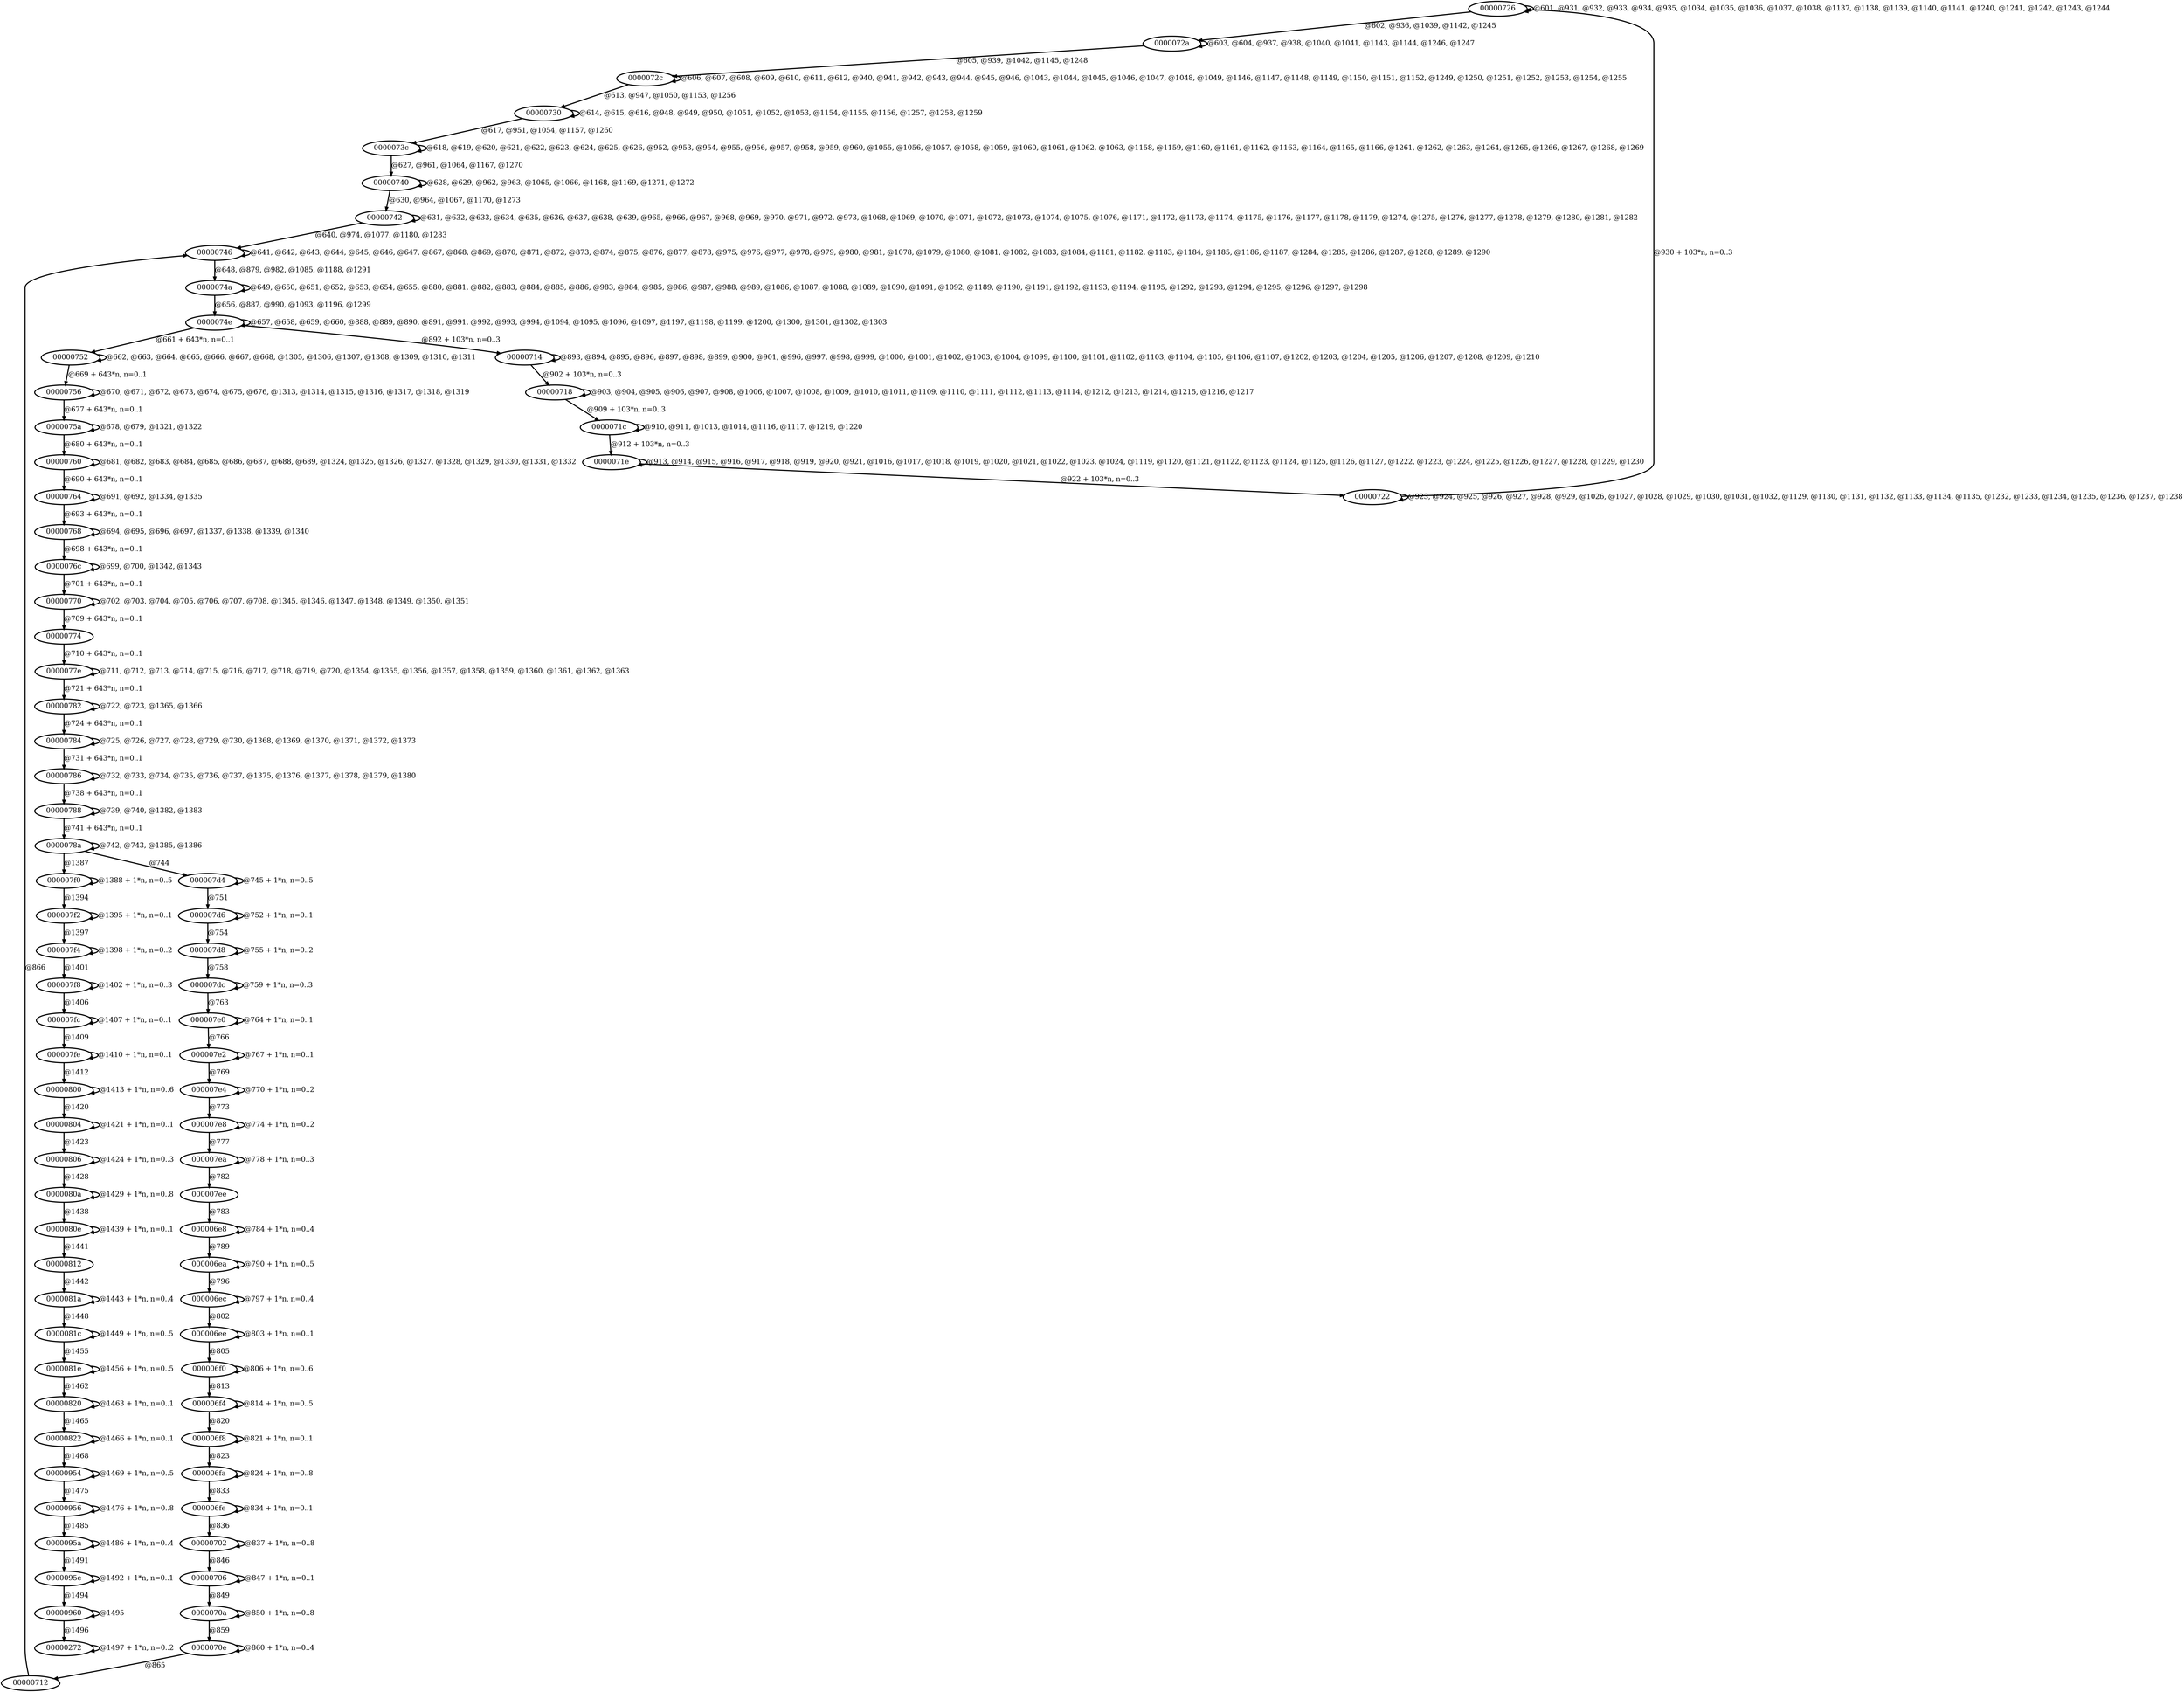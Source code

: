 digraph G {
        node [style=rounded, penwidth=3, fontsize=20, shape=oval];
        "00000726" -> "00000726" [label="@601, @931, @932, @933, @934, @935, @1034, @1035, @1036, @1037, @1038, @1137, @1138, @1139, @1140, @1141, @1240, @1241, @1242, @1243, @1244", color=black,arrowsize=1,style=bold,penwidth=3,fontsize=20];
"00000726" -> "0000072a" [label="@602, @936, @1039, @1142, @1245", color=black,arrowsize=1,style=bold,penwidth=3,fontsize=20];
"0000072a" -> "0000072a" [label="@603, @604, @937, @938, @1040, @1041, @1143, @1144, @1246, @1247", color=black,arrowsize=1,style=bold,penwidth=3,fontsize=20];
"0000072a" -> "0000072c" [label="@605, @939, @1042, @1145, @1248", color=black,arrowsize=1,style=bold,penwidth=3,fontsize=20];
"0000072c" -> "0000072c" [label="@606, @607, @608, @609, @610, @611, @612, @940, @941, @942, @943, @944, @945, @946, @1043, @1044, @1045, @1046, @1047, @1048, @1049, @1146, @1147, @1148, @1149, @1150, @1151, @1152, @1249, @1250, @1251, @1252, @1253, @1254, @1255", color=black,arrowsize=1,style=bold,penwidth=3,fontsize=20];
"0000072c" -> "00000730" [label="@613, @947, @1050, @1153, @1256", color=black,arrowsize=1,style=bold,penwidth=3,fontsize=20];
"00000730" -> "00000730" [label="@614, @615, @616, @948, @949, @950, @1051, @1052, @1053, @1154, @1155, @1156, @1257, @1258, @1259", color=black,arrowsize=1,style=bold,penwidth=3,fontsize=20];
"00000730" -> "0000073c" [label="@617, @951, @1054, @1157, @1260", color=black,arrowsize=1,style=bold,penwidth=3,fontsize=20];
"0000073c" -> "0000073c" [label="@618, @619, @620, @621, @622, @623, @624, @625, @626, @952, @953, @954, @955, @956, @957, @958, @959, @960, @1055, @1056, @1057, @1058, @1059, @1060, @1061, @1062, @1063, @1158, @1159, @1160, @1161, @1162, @1163, @1164, @1165, @1166, @1261, @1262, @1263, @1264, @1265, @1266, @1267, @1268, @1269", color=black,arrowsize=1,style=bold,penwidth=3,fontsize=20];
"0000073c" -> "00000740" [label="@627, @961, @1064, @1167, @1270", color=black,arrowsize=1,style=bold,penwidth=3,fontsize=20];
"00000740" -> "00000740" [label="@628, @629, @962, @963, @1065, @1066, @1168, @1169, @1271, @1272", color=black,arrowsize=1,style=bold,penwidth=3,fontsize=20];
"00000740" -> "00000742" [label="@630, @964, @1067, @1170, @1273", color=black,arrowsize=1,style=bold,penwidth=3,fontsize=20];
"00000742" -> "00000742" [label="@631, @632, @633, @634, @635, @636, @637, @638, @639, @965, @966, @967, @968, @969, @970, @971, @972, @973, @1068, @1069, @1070, @1071, @1072, @1073, @1074, @1075, @1076, @1171, @1172, @1173, @1174, @1175, @1176, @1177, @1178, @1179, @1274, @1275, @1276, @1277, @1278, @1279, @1280, @1281, @1282", color=black,arrowsize=1,style=bold,penwidth=3,fontsize=20];
"00000742" -> "00000746" [label="@640, @974, @1077, @1180, @1283", color=black,arrowsize=1,style=bold,penwidth=3,fontsize=20];
"00000746" -> "00000746" [label="@641, @642, @643, @644, @645, @646, @647, @867, @868, @869, @870, @871, @872, @873, @874, @875, @876, @877, @878, @975, @976, @977, @978, @979, @980, @981, @1078, @1079, @1080, @1081, @1082, @1083, @1084, @1181, @1182, @1183, @1184, @1185, @1186, @1187, @1284, @1285, @1286, @1287, @1288, @1289, @1290", color=black,arrowsize=1,style=bold,penwidth=3,fontsize=20];
"00000746" -> "0000074a" [label="@648, @879, @982, @1085, @1188, @1291", color=black,arrowsize=1,style=bold,penwidth=3,fontsize=20];
"0000074a" -> "0000074a" [label="@649, @650, @651, @652, @653, @654, @655, @880, @881, @882, @883, @884, @885, @886, @983, @984, @985, @986, @987, @988, @989, @1086, @1087, @1088, @1089, @1090, @1091, @1092, @1189, @1190, @1191, @1192, @1193, @1194, @1195, @1292, @1293, @1294, @1295, @1296, @1297, @1298", color=black,arrowsize=1,style=bold,penwidth=3,fontsize=20];
"0000074a" -> "0000074e" [label="@656, @887, @990, @1093, @1196, @1299", color=black,arrowsize=1,style=bold,penwidth=3,fontsize=20];
"0000074e" -> "0000074e" [label="@657, @658, @659, @660, @888, @889, @890, @891, @991, @992, @993, @994, @1094, @1095, @1096, @1097, @1197, @1198, @1199, @1200, @1300, @1301, @1302, @1303", color=black,arrowsize=1,style=bold,penwidth=3,fontsize=20];
"0000074e" -> "00000752" [label="@661 + 643*n, n=0..1", color=black,arrowsize=1,style=bold,penwidth=3,fontsize=20];
"00000752" -> "00000752" [label="@662, @663, @664, @665, @666, @667, @668, @1305, @1306, @1307, @1308, @1309, @1310, @1311", color=black,arrowsize=1,style=bold,penwidth=3,fontsize=20];
"00000752" -> "00000756" [label="@669 + 643*n, n=0..1", color=black,arrowsize=1,style=bold,penwidth=3,fontsize=20];
"00000756" -> "00000756" [label="@670, @671, @672, @673, @674, @675, @676, @1313, @1314, @1315, @1316, @1317, @1318, @1319", color=black,arrowsize=1,style=bold,penwidth=3,fontsize=20];
"00000756" -> "0000075a" [label="@677 + 643*n, n=0..1", color=black,arrowsize=1,style=bold,penwidth=3,fontsize=20];
"0000075a" -> "0000075a" [label="@678, @679, @1321, @1322", color=black,arrowsize=1,style=bold,penwidth=3,fontsize=20];
"0000075a" -> "00000760" [label="@680 + 643*n, n=0..1", color=black,arrowsize=1,style=bold,penwidth=3,fontsize=20];
"00000760" -> "00000760" [label="@681, @682, @683, @684, @685, @686, @687, @688, @689, @1324, @1325, @1326, @1327, @1328, @1329, @1330, @1331, @1332", color=black,arrowsize=1,style=bold,penwidth=3,fontsize=20];
"00000760" -> "00000764" [label="@690 + 643*n, n=0..1", color=black,arrowsize=1,style=bold,penwidth=3,fontsize=20];
"00000764" -> "00000764" [label="@691, @692, @1334, @1335", color=black,arrowsize=1,style=bold,penwidth=3,fontsize=20];
"00000764" -> "00000768" [label="@693 + 643*n, n=0..1", color=black,arrowsize=1,style=bold,penwidth=3,fontsize=20];
"00000768" -> "00000768" [label="@694, @695, @696, @697, @1337, @1338, @1339, @1340", color=black,arrowsize=1,style=bold,penwidth=3,fontsize=20];
"00000768" -> "0000076c" [label="@698 + 643*n, n=0..1", color=black,arrowsize=1,style=bold,penwidth=3,fontsize=20];
"0000076c" -> "0000076c" [label="@699, @700, @1342, @1343", color=black,arrowsize=1,style=bold,penwidth=3,fontsize=20];
"0000076c" -> "00000770" [label="@701 + 643*n, n=0..1", color=black,arrowsize=1,style=bold,penwidth=3,fontsize=20];
"00000770" -> "00000770" [label="@702, @703, @704, @705, @706, @707, @708, @1345, @1346, @1347, @1348, @1349, @1350, @1351", color=black,arrowsize=1,style=bold,penwidth=3,fontsize=20];
"00000770" -> "00000774" [label="@709 + 643*n, n=0..1", color=black,arrowsize=1,style=bold,penwidth=3,fontsize=20];
"00000774" -> "0000077e" [label="@710 + 643*n, n=0..1", color=black,arrowsize=1,style=bold,penwidth=3,fontsize=20];
"0000077e" -> "0000077e" [label="@711, @712, @713, @714, @715, @716, @717, @718, @719, @720, @1354, @1355, @1356, @1357, @1358, @1359, @1360, @1361, @1362, @1363", color=black,arrowsize=1,style=bold,penwidth=3,fontsize=20];
"0000077e" -> "00000782" [label="@721 + 643*n, n=0..1", color=black,arrowsize=1,style=bold,penwidth=3,fontsize=20];
"00000782" -> "00000782" [label="@722, @723, @1365, @1366", color=black,arrowsize=1,style=bold,penwidth=3,fontsize=20];
"00000782" -> "00000784" [label="@724 + 643*n, n=0..1", color=black,arrowsize=1,style=bold,penwidth=3,fontsize=20];
"00000784" -> "00000784" [label="@725, @726, @727, @728, @729, @730, @1368, @1369, @1370, @1371, @1372, @1373", color=black,arrowsize=1,style=bold,penwidth=3,fontsize=20];
"00000784" -> "00000786" [label="@731 + 643*n, n=0..1", color=black,arrowsize=1,style=bold,penwidth=3,fontsize=20];
"00000786" -> "00000786" [label="@732, @733, @734, @735, @736, @737, @1375, @1376, @1377, @1378, @1379, @1380", color=black,arrowsize=1,style=bold,penwidth=3,fontsize=20];
"00000786" -> "00000788" [label="@738 + 643*n, n=0..1", color=black,arrowsize=1,style=bold,penwidth=3,fontsize=20];
"00000788" -> "00000788" [label="@739, @740, @1382, @1383", color=black,arrowsize=1,style=bold,penwidth=3,fontsize=20];
"00000788" -> "0000078a" [label="@741 + 643*n, n=0..1", color=black,arrowsize=1,style=bold,penwidth=3,fontsize=20];
"0000078a" -> "0000078a" [label="@742, @743, @1385, @1386", color=black,arrowsize=1,style=bold,penwidth=3,fontsize=20];
"0000078a" -> "000007d4" [label="@744", color=black,arrowsize=1,style=bold,penwidth=3,fontsize=20];
"000007d4" -> "000007d4" [label="@745 + 1*n, n=0..5", color=black,arrowsize=1,style=bold,penwidth=3,fontsize=20];
"000007d4" -> "000007d6" [label="@751", color=black,arrowsize=1,style=bold,penwidth=3,fontsize=20];
"000007d6" -> "000007d6" [label="@752 + 1*n, n=0..1", color=black,arrowsize=1,style=bold,penwidth=3,fontsize=20];
"000007d6" -> "000007d8" [label="@754", color=black,arrowsize=1,style=bold,penwidth=3,fontsize=20];
"000007d8" -> "000007d8" [label="@755 + 1*n, n=0..2", color=black,arrowsize=1,style=bold,penwidth=3,fontsize=20];
"000007d8" -> "000007dc" [label="@758", color=black,arrowsize=1,style=bold,penwidth=3,fontsize=20];
"000007dc" -> "000007dc" [label="@759 + 1*n, n=0..3", color=black,arrowsize=1,style=bold,penwidth=3,fontsize=20];
"000007dc" -> "000007e0" [label="@763", color=black,arrowsize=1,style=bold,penwidth=3,fontsize=20];
"000007e0" -> "000007e0" [label="@764 + 1*n, n=0..1", color=black,arrowsize=1,style=bold,penwidth=3,fontsize=20];
"000007e0" -> "000007e2" [label="@766", color=black,arrowsize=1,style=bold,penwidth=3,fontsize=20];
"000007e2" -> "000007e2" [label="@767 + 1*n, n=0..1", color=black,arrowsize=1,style=bold,penwidth=3,fontsize=20];
"000007e2" -> "000007e4" [label="@769", color=black,arrowsize=1,style=bold,penwidth=3,fontsize=20];
"000007e4" -> "000007e4" [label="@770 + 1*n, n=0..2", color=black,arrowsize=1,style=bold,penwidth=3,fontsize=20];
"000007e4" -> "000007e8" [label="@773", color=black,arrowsize=1,style=bold,penwidth=3,fontsize=20];
"000007e8" -> "000007e8" [label="@774 + 1*n, n=0..2", color=black,arrowsize=1,style=bold,penwidth=3,fontsize=20];
"000007e8" -> "000007ea" [label="@777", color=black,arrowsize=1,style=bold,penwidth=3,fontsize=20];
"000007ea" -> "000007ea" [label="@778 + 1*n, n=0..3", color=black,arrowsize=1,style=bold,penwidth=3,fontsize=20];
"000007ea" -> "000007ee" [label="@782", color=black,arrowsize=1,style=bold,penwidth=3,fontsize=20];
"000007ee" -> "000006e8" [label="@783", color=black,arrowsize=1,style=bold,penwidth=3,fontsize=20];
"000006e8" -> "000006e8" [label="@784 + 1*n, n=0..4", color=black,arrowsize=1,style=bold,penwidth=3,fontsize=20];
"000006e8" -> "000006ea" [label="@789", color=black,arrowsize=1,style=bold,penwidth=3,fontsize=20];
"000006ea" -> "000006ea" [label="@790 + 1*n, n=0..5", color=black,arrowsize=1,style=bold,penwidth=3,fontsize=20];
"000006ea" -> "000006ec" [label="@796", color=black,arrowsize=1,style=bold,penwidth=3,fontsize=20];
"000006ec" -> "000006ec" [label="@797 + 1*n, n=0..4", color=black,arrowsize=1,style=bold,penwidth=3,fontsize=20];
"000006ec" -> "000006ee" [label="@802", color=black,arrowsize=1,style=bold,penwidth=3,fontsize=20];
"000006ee" -> "000006ee" [label="@803 + 1*n, n=0..1", color=black,arrowsize=1,style=bold,penwidth=3,fontsize=20];
"000006ee" -> "000006f0" [label="@805", color=black,arrowsize=1,style=bold,penwidth=3,fontsize=20];
"000006f0" -> "000006f0" [label="@806 + 1*n, n=0..6", color=black,arrowsize=1,style=bold,penwidth=3,fontsize=20];
"000006f0" -> "000006f4" [label="@813", color=black,arrowsize=1,style=bold,penwidth=3,fontsize=20];
"000006f4" -> "000006f4" [label="@814 + 1*n, n=0..5", color=black,arrowsize=1,style=bold,penwidth=3,fontsize=20];
"000006f4" -> "000006f8" [label="@820", color=black,arrowsize=1,style=bold,penwidth=3,fontsize=20];
"000006f8" -> "000006f8" [label="@821 + 1*n, n=0..1", color=black,arrowsize=1,style=bold,penwidth=3,fontsize=20];
"000006f8" -> "000006fa" [label="@823", color=black,arrowsize=1,style=bold,penwidth=3,fontsize=20];
"000006fa" -> "000006fa" [label="@824 + 1*n, n=0..8", color=black,arrowsize=1,style=bold,penwidth=3,fontsize=20];
"000006fa" -> "000006fe" [label="@833", color=black,arrowsize=1,style=bold,penwidth=3,fontsize=20];
"000006fe" -> "000006fe" [label="@834 + 1*n, n=0..1", color=black,arrowsize=1,style=bold,penwidth=3,fontsize=20];
"000006fe" -> "00000702" [label="@836", color=black,arrowsize=1,style=bold,penwidth=3,fontsize=20];
"00000702" -> "00000702" [label="@837 + 1*n, n=0..8", color=black,arrowsize=1,style=bold,penwidth=3,fontsize=20];
"00000702" -> "00000706" [label="@846", color=black,arrowsize=1,style=bold,penwidth=3,fontsize=20];
"00000706" -> "00000706" [label="@847 + 1*n, n=0..1", color=black,arrowsize=1,style=bold,penwidth=3,fontsize=20];
"00000706" -> "0000070a" [label="@849", color=black,arrowsize=1,style=bold,penwidth=3,fontsize=20];
"0000070a" -> "0000070a" [label="@850 + 1*n, n=0..8", color=black,arrowsize=1,style=bold,penwidth=3,fontsize=20];
"0000070a" -> "0000070e" [label="@859", color=black,arrowsize=1,style=bold,penwidth=3,fontsize=20];
"0000070e" -> "0000070e" [label="@860 + 1*n, n=0..4", color=black,arrowsize=1,style=bold,penwidth=3,fontsize=20];
"0000070e" -> "00000712" [label="@865", color=black,arrowsize=1,style=bold,penwidth=3,fontsize=20];
"00000712" -> "00000746" [label="@866", color=black,arrowsize=1,style=bold,penwidth=3,fontsize=20];
"0000074e" -> "00000714" [label="@892 + 103*n, n=0..3", color=black,arrowsize=1,style=bold,penwidth=3,fontsize=20];
"00000714" -> "00000714" [label="@893, @894, @895, @896, @897, @898, @899, @900, @901, @996, @997, @998, @999, @1000, @1001, @1002, @1003, @1004, @1099, @1100, @1101, @1102, @1103, @1104, @1105, @1106, @1107, @1202, @1203, @1204, @1205, @1206, @1207, @1208, @1209, @1210", color=black,arrowsize=1,style=bold,penwidth=3,fontsize=20];
"00000714" -> "00000718" [label="@902 + 103*n, n=0..3", color=black,arrowsize=1,style=bold,penwidth=3,fontsize=20];
"00000718" -> "00000718" [label="@903, @904, @905, @906, @907, @908, @1006, @1007, @1008, @1009, @1010, @1011, @1109, @1110, @1111, @1112, @1113, @1114, @1212, @1213, @1214, @1215, @1216, @1217", color=black,arrowsize=1,style=bold,penwidth=3,fontsize=20];
"00000718" -> "0000071c" [label="@909 + 103*n, n=0..3", color=black,arrowsize=1,style=bold,penwidth=3,fontsize=20];
"0000071c" -> "0000071c" [label="@910, @911, @1013, @1014, @1116, @1117, @1219, @1220", color=black,arrowsize=1,style=bold,penwidth=3,fontsize=20];
"0000071c" -> "0000071e" [label="@912 + 103*n, n=0..3", color=black,arrowsize=1,style=bold,penwidth=3,fontsize=20];
"0000071e" -> "0000071e" [label="@913, @914, @915, @916, @917, @918, @919, @920, @921, @1016, @1017, @1018, @1019, @1020, @1021, @1022, @1023, @1024, @1119, @1120, @1121, @1122, @1123, @1124, @1125, @1126, @1127, @1222, @1223, @1224, @1225, @1226, @1227, @1228, @1229, @1230", color=black,arrowsize=1,style=bold,penwidth=3,fontsize=20];
"0000071e" -> "00000722" [label="@922 + 103*n, n=0..3", color=black,arrowsize=1,style=bold,penwidth=3,fontsize=20];
"00000722" -> "00000722" [label="@923, @924, @925, @926, @927, @928, @929, @1026, @1027, @1028, @1029, @1030, @1031, @1032, @1129, @1130, @1131, @1132, @1133, @1134, @1135, @1232, @1233, @1234, @1235, @1236, @1237, @1238", color=black,arrowsize=1,style=bold,penwidth=3,fontsize=20];
"00000722" -> "00000726" [label="@930 + 103*n, n=0..3", color=black,arrowsize=1,style=bold,penwidth=3,fontsize=20];
"0000078a" -> "000007f0" [label="@1387", color=black,arrowsize=1,style=bold,penwidth=3,fontsize=20];
"000007f0" -> "000007f0" [label="@1388 + 1*n, n=0..5", color=black,arrowsize=1,style=bold,penwidth=3,fontsize=20];
"000007f0" -> "000007f2" [label="@1394", color=black,arrowsize=1,style=bold,penwidth=3,fontsize=20];
"000007f2" -> "000007f2" [label="@1395 + 1*n, n=0..1", color=black,arrowsize=1,style=bold,penwidth=3,fontsize=20];
"000007f2" -> "000007f4" [label="@1397", color=black,arrowsize=1,style=bold,penwidth=3,fontsize=20];
"000007f4" -> "000007f4" [label="@1398 + 1*n, n=0..2", color=black,arrowsize=1,style=bold,penwidth=3,fontsize=20];
"000007f4" -> "000007f8" [label="@1401", color=black,arrowsize=1,style=bold,penwidth=3,fontsize=20];
"000007f8" -> "000007f8" [label="@1402 + 1*n, n=0..3", color=black,arrowsize=1,style=bold,penwidth=3,fontsize=20];
"000007f8" -> "000007fc" [label="@1406", color=black,arrowsize=1,style=bold,penwidth=3,fontsize=20];
"000007fc" -> "000007fc" [label="@1407 + 1*n, n=0..1", color=black,arrowsize=1,style=bold,penwidth=3,fontsize=20];
"000007fc" -> "000007fe" [label="@1409", color=black,arrowsize=1,style=bold,penwidth=3,fontsize=20];
"000007fe" -> "000007fe" [label="@1410 + 1*n, n=0..1", color=black,arrowsize=1,style=bold,penwidth=3,fontsize=20];
"000007fe" -> "00000800" [label="@1412", color=black,arrowsize=1,style=bold,penwidth=3,fontsize=20];
"00000800" -> "00000800" [label="@1413 + 1*n, n=0..6", color=black,arrowsize=1,style=bold,penwidth=3,fontsize=20];
"00000800" -> "00000804" [label="@1420", color=black,arrowsize=1,style=bold,penwidth=3,fontsize=20];
"00000804" -> "00000804" [label="@1421 + 1*n, n=0..1", color=black,arrowsize=1,style=bold,penwidth=3,fontsize=20];
"00000804" -> "00000806" [label="@1423", color=black,arrowsize=1,style=bold,penwidth=3,fontsize=20];
"00000806" -> "00000806" [label="@1424 + 1*n, n=0..3", color=black,arrowsize=1,style=bold,penwidth=3,fontsize=20];
"00000806" -> "0000080a" [label="@1428", color=black,arrowsize=1,style=bold,penwidth=3,fontsize=20];
"0000080a" -> "0000080a" [label="@1429 + 1*n, n=0..8", color=black,arrowsize=1,style=bold,penwidth=3,fontsize=20];
"0000080a" -> "0000080e" [label="@1438", color=black,arrowsize=1,style=bold,penwidth=3,fontsize=20];
"0000080e" -> "0000080e" [label="@1439 + 1*n, n=0..1", color=black,arrowsize=1,style=bold,penwidth=3,fontsize=20];
"0000080e" -> "00000812" [label="@1441", color=black,arrowsize=1,style=bold,penwidth=3,fontsize=20];
"00000812" -> "0000081a" [label="@1442", color=black,arrowsize=1,style=bold,penwidth=3,fontsize=20];
"0000081a" -> "0000081a" [label="@1443 + 1*n, n=0..4", color=black,arrowsize=1,style=bold,penwidth=3,fontsize=20];
"0000081a" -> "0000081c" [label="@1448", color=black,arrowsize=1,style=bold,penwidth=3,fontsize=20];
"0000081c" -> "0000081c" [label="@1449 + 1*n, n=0..5", color=black,arrowsize=1,style=bold,penwidth=3,fontsize=20];
"0000081c" -> "0000081e" [label="@1455", color=black,arrowsize=1,style=bold,penwidth=3,fontsize=20];
"0000081e" -> "0000081e" [label="@1456 + 1*n, n=0..5", color=black,arrowsize=1,style=bold,penwidth=3,fontsize=20];
"0000081e" -> "00000820" [label="@1462", color=black,arrowsize=1,style=bold,penwidth=3,fontsize=20];
"00000820" -> "00000820" [label="@1463 + 1*n, n=0..1", color=black,arrowsize=1,style=bold,penwidth=3,fontsize=20];
"00000820" -> "00000822" [label="@1465", color=black,arrowsize=1,style=bold,penwidth=3,fontsize=20];
"00000822" -> "00000822" [label="@1466 + 1*n, n=0..1", color=black,arrowsize=1,style=bold,penwidth=3,fontsize=20];
"00000822" -> "00000954" [label="@1468", color=black,arrowsize=1,style=bold,penwidth=3,fontsize=20];
"00000954" -> "00000954" [label="@1469 + 1*n, n=0..5", color=black,arrowsize=1,style=bold,penwidth=3,fontsize=20];
"00000954" -> "00000956" [label="@1475", color=black,arrowsize=1,style=bold,penwidth=3,fontsize=20];
"00000956" -> "00000956" [label="@1476 + 1*n, n=0..8", color=black,arrowsize=1,style=bold,penwidth=3,fontsize=20];
"00000956" -> "0000095a" [label="@1485", color=black,arrowsize=1,style=bold,penwidth=3,fontsize=20];
"0000095a" -> "0000095a" [label="@1486 + 1*n, n=0..4", color=black,arrowsize=1,style=bold,penwidth=3,fontsize=20];
"0000095a" -> "0000095e" [label="@1491", color=black,arrowsize=1,style=bold,penwidth=3,fontsize=20];
"0000095e" -> "0000095e" [label="@1492 + 1*n, n=0..1", color=black,arrowsize=1,style=bold,penwidth=3,fontsize=20];
"0000095e" -> "00000960" [label="@1494", color=black,arrowsize=1,style=bold,penwidth=3,fontsize=20];
"00000960" -> "00000960" [label="@1495", color=black,arrowsize=1,style=bold,penwidth=3,fontsize=20];
"00000960" -> "00000272" [label="@1496", color=black,arrowsize=1,style=bold,penwidth=3,fontsize=20];
"00000272" -> "00000272" [label="@1497 + 1*n, n=0..2", color=black,arrowsize=1,style=bold,penwidth=3,fontsize=20];
}
